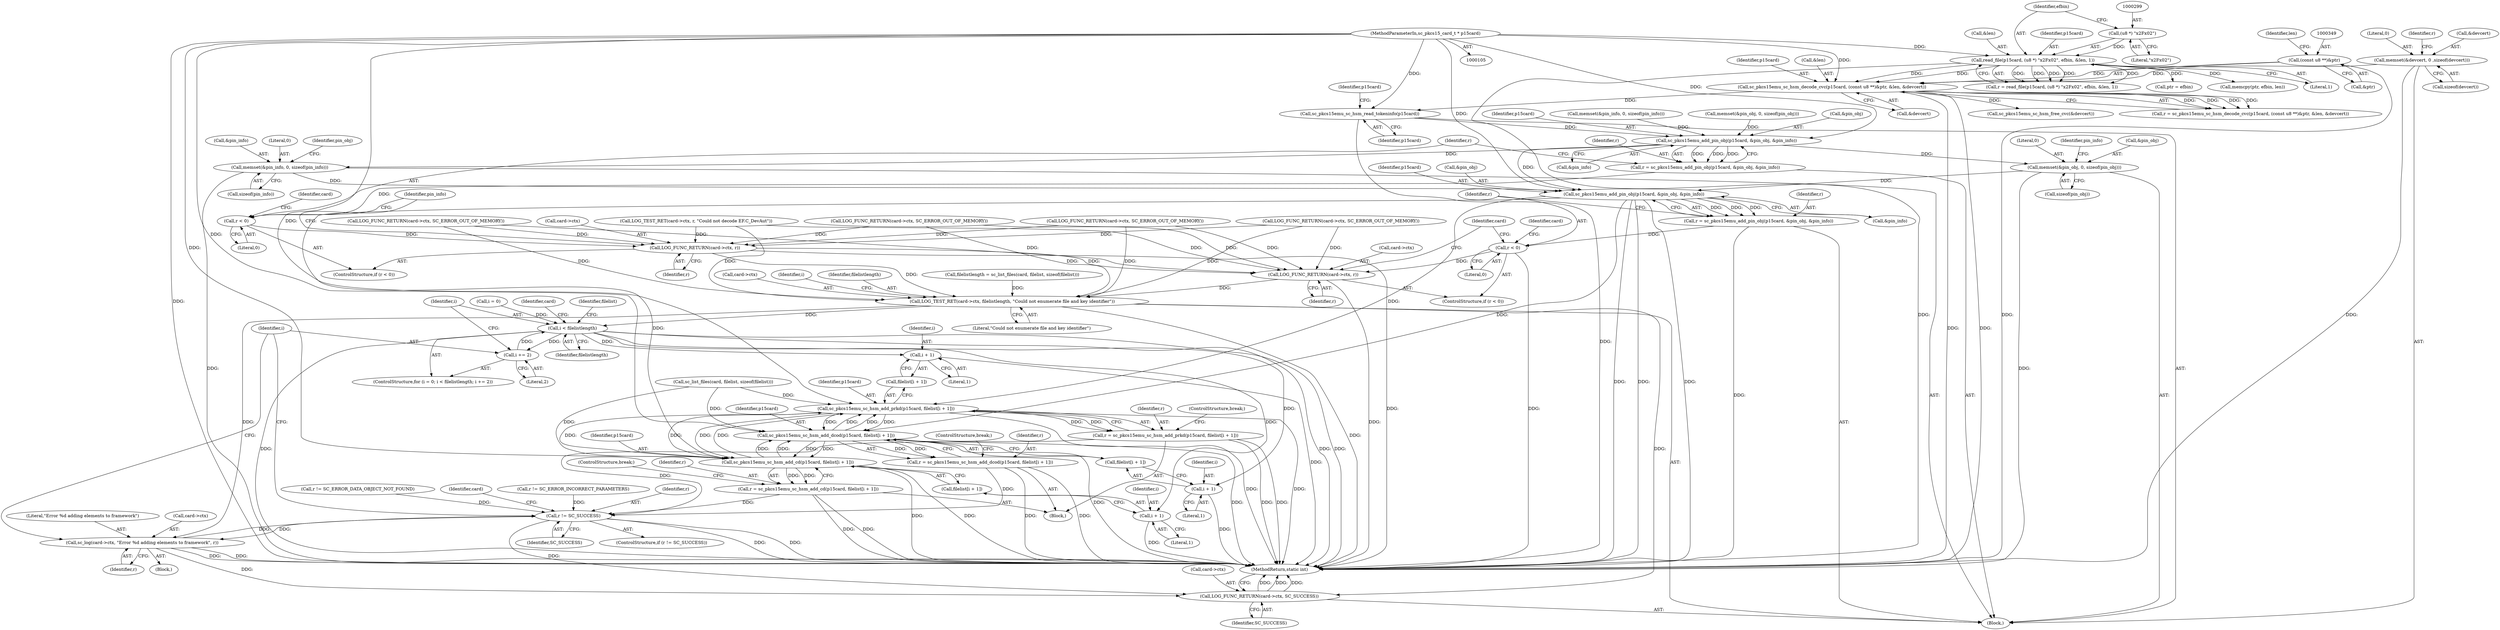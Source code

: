 digraph "0_OpenSC_360e95d45ac4123255a4c796db96337f332160ad#diff-d643a0fa169471dbf2912f4866dc49c5_6@API" {
"1000362" [label="(Call,sc_pkcs15emu_sc_hsm_read_tokeninfo(p15card))"];
"1000346" [label="(Call,sc_pkcs15emu_sc_hsm_decode_cvc(p15card, (const u8 **)&ptr, &len, &devcert))"];
"1000296" [label="(Call,read_file(p15card, (u8 *) \"\x2F\x02\", efbin, &len, 1))"];
"1000106" [label="(MethodParameterIn,sc_pkcs15_card_t * p15card)"];
"1000298" [label="(Call,(u8 *) \"\x2F\x02\")"];
"1000348" [label="(Call,(const u8 **)&ptr)"];
"1000338" [label="(Call,memset(&devcert, 0 ,sizeof(devcert)))"];
"1000752" [label="(Call,sc_pkcs15emu_add_pin_obj(p15card, &pin_obj, &pin_info))"];
"1000750" [label="(Call,r = sc_pkcs15emu_add_pin_obj(p15card, &pin_obj, &pin_info))"];
"1000759" [label="(Call,r < 0)"];
"1000762" [label="(Call,LOG_FUNC_RETURN(card->ctx, r))"];
"1000912" [label="(Call,LOG_FUNC_RETURN(card->ctx, r))"];
"1001016" [label="(Call,LOG_TEST_RET(card->ctx, filelistlength, \"Could not enumerate file and key identifier\"))"];
"1001026" [label="(Call,i < filelistlength)"];
"1001029" [label="(Call,i += 2)"];
"1001045" [label="(Call,i + 1)"];
"1001056" [label="(Call,i + 1)"];
"1001067" [label="(Call,i + 1)"];
"1001076" [label="(Call,sc_log(card->ctx, \"Error %d adding elements to framework\", r))"];
"1001072" [label="(Call,r != SC_SUCCESS)"];
"1001082" [label="(Call,LOG_FUNC_RETURN(card->ctx, SC_SUCCESS))"];
"1000767" [label="(Call,memset(&pin_info, 0, sizeof(pin_info)))"];
"1000902" [label="(Call,sc_pkcs15emu_add_pin_obj(p15card, &pin_obj, &pin_info))"];
"1000900" [label="(Call,r = sc_pkcs15emu_add_pin_obj(p15card, &pin_obj, &pin_info))"];
"1000909" [label="(Call,r < 0)"];
"1001041" [label="(Call,sc_pkcs15emu_sc_hsm_add_prkd(p15card, filelist[i + 1]))"];
"1001039" [label="(Call,r = sc_pkcs15emu_sc_hsm_add_prkd(p15card, filelist[i + 1]))"];
"1001052" [label="(Call,sc_pkcs15emu_sc_hsm_add_dcod(p15card, filelist[i + 1]))"];
"1001050" [label="(Call,r = sc_pkcs15emu_sc_hsm_add_dcod(p15card, filelist[i + 1]))"];
"1001063" [label="(Call,sc_pkcs15emu_sc_hsm_add_cd(p15card, filelist[i + 1]))"];
"1001061" [label="(Call,r = sc_pkcs15emu_sc_hsm_add_cd(p15card, filelist[i + 1]))"];
"1000773" [label="(Call,memset(&pin_obj, 0, sizeof(pin_obj)))"];
"1001017" [label="(Call,card->ctx)"];
"1000598" [label="(Call,sc_pkcs15emu_sc_hsm_free_cvc(&devcert))"];
"1001054" [label="(Call,filelist[i + 1])"];
"1000777" [label="(Call,sizeof(pin_obj))"];
"1001056" [label="(Call,i + 1)"];
"1001083" [label="(Call,card->ctx)"];
"1000297" [label="(Identifier,p15card)"];
"1001051" [label="(Identifier,r)"];
"1001080" [label="(Literal,\"Error %d adding elements to framework\")"];
"1000107" [label="(Block,)"];
"1000750" [label="(Call,r = sc_pkcs15emu_add_pin_obj(p15card, &pin_obj, &pin_info))"];
"1001050" [label="(Call,r = sc_pkcs15emu_sc_hsm_add_dcod(p15card, filelist[i + 1]))"];
"1001026" [label="(Call,i < filelistlength)"];
"1000345" [label="(Identifier,r)"];
"1000304" [label="(Literal,1)"];
"1000998" [label="(Call,r != SC_ERROR_DATA_OBJECT_NOT_FOUND)"];
"1000504" [label="(Call,LOG_FUNC_RETURN(card->ctx, SC_ERROR_OUT_OF_MEMORY))"];
"1001058" [label="(Literal,1)"];
"1000344" [label="(Call,r = sc_pkcs15emu_sc_hsm_decode_cvc(p15card, (const u8 **)&ptr, &len, &devcert))"];
"1000903" [label="(Identifier,p15card)"];
"1001076" [label="(Call,sc_log(card->ctx, \"Error %d adding elements to framework\", r))"];
"1000756" [label="(Call,&pin_info)"];
"1000909" [label="(Call,r < 0)"];
"1001047" [label="(Literal,1)"];
"1001053" [label="(Identifier,p15card)"];
"1000901" [label="(Identifier,r)"];
"1001069" [label="(Literal,1)"];
"1000771" [label="(Call,sizeof(pin_info))"];
"1000356" [label="(Call,LOG_TEST_RET(card->ctx, r, \"Could not decode EF.C_DevAut\"))"];
"1001029" [label="(Call,i += 2)"];
"1001070" [label="(ControlStructure,break;)"];
"1000300" [label="(Literal,\"\x2F\x02\")"];
"1000759" [label="(Call,r < 0)"];
"1001087" [label="(MethodReturn,static int)"];
"1001082" [label="(Call,LOG_FUNC_RETURN(card->ctx, SC_SUCCESS))"];
"1000913" [label="(Call,card->ctx)"];
"1001040" [label="(Identifier,r)"];
"1000294" [label="(Call,r = read_file(p15card, (u8 *) \"\x2F\x02\", efbin, &len, 1))"];
"1000782" [label="(Identifier,pin_info)"];
"1000339" [label="(Call,&devcert)"];
"1000904" [label="(Call,&pin_obj)"];
"1001086" [label="(Identifier,SC_SUCCESS)"];
"1000902" [label="(Call,sc_pkcs15emu_add_pin_obj(p15card, &pin_obj, &pin_info))"];
"1000761" [label="(Literal,0)"];
"1001039" [label="(Call,r = sc_pkcs15emu_sc_hsm_add_prkd(p15card, filelist[i + 1]))"];
"1000916" [label="(Identifier,r)"];
"1000767" [label="(Call,memset(&pin_info, 0, sizeof(pin_info)))"];
"1000363" [label="(Identifier,p15card)"];
"1000350" [label="(Call,&ptr)"];
"1001084" [label="(Identifier,card)"];
"1001064" [label="(Identifier,p15card)"];
"1001077" [label="(Call,card->ctx)"];
"1000769" [label="(Identifier,pin_info)"];
"1000346" [label="(Call,sc_pkcs15emu_sc_hsm_decode_cvc(p15card, (const u8 **)&ptr, &len, &devcert))"];
"1000752" [label="(Call,sc_pkcs15emu_add_pin_obj(p15card, &pin_obj, &pin_info))"];
"1001068" [label="(Identifier,i)"];
"1000770" [label="(Literal,0)"];
"1000566" [label="(Call,LOG_FUNC_RETURN(card->ctx, SC_ERROR_OUT_OF_MEMORY))"];
"1001024" [label="(Identifier,i)"];
"1001078" [label="(Identifier,card)"];
"1000906" [label="(Call,&pin_info)"];
"1000298" [label="(Call,(u8 *) \"\x2F\x02\")"];
"1001059" [label="(ControlStructure,break;)"];
"1001045" [label="(Call,i + 1)"];
"1000342" [label="(Call,sizeof(devcert))"];
"1000921" [label="(Identifier,card)"];
"1000354" [label="(Call,&devcert)"];
"1000762" [label="(Call,LOG_FUNC_RETURN(card->ctx, r))"];
"1000912" [label="(Call,LOG_FUNC_RETURN(card->ctx, r))"];
"1000352" [label="(Call,&len)"];
"1000302" [label="(Call,&len)"];
"1001041" [label="(Call,sc_pkcs15emu_sc_hsm_add_prkd(p15card, filelist[i + 1]))"];
"1001065" [label="(Call,filelist[i + 1])"];
"1000773" [label="(Call,memset(&pin_obj, 0, sizeof(pin_obj)))"];
"1000774" [label="(Call,&pin_obj)"];
"1000753" [label="(Identifier,p15card)"];
"1001001" [label="(Call,r != SC_ERROR_INCORRECT_PARAMETERS)"];
"1001030" [label="(Identifier,i)"];
"1001043" [label="(Call,filelist[i + 1])"];
"1001021" [label="(Literal,\"Could not enumerate file and key identifier\")"];
"1001046" [label="(Identifier,i)"];
"1000296" [label="(Call,read_file(p15card, (u8 *) \"\x2F\x02\", efbin, &len, 1))"];
"1000338" [label="(Call,memset(&devcert, 0 ,sizeof(devcert)))"];
"1000348" [label="(Call,(const u8 **)&ptr)"];
"1001042" [label="(Identifier,p15card)"];
"1001075" [label="(Block,)"];
"1001057" [label="(Identifier,i)"];
"1001081" [label="(Identifier,r)"];
"1000775" [label="(Identifier,pin_obj)"];
"1000758" [label="(ControlStructure,if (r < 0))"];
"1000900" [label="(Call,r = sc_pkcs15emu_add_pin_obj(p15card, &pin_obj, &pin_info))"];
"1001031" [label="(Literal,2)"];
"1001009" [label="(Call,filelistlength = sc_list_files(card, filelist, sizeof(filelist)))"];
"1000914" [label="(Identifier,card)"];
"1000766" [label="(Identifier,r)"];
"1001063" [label="(Call,sc_pkcs15emu_sc_hsm_add_cd(p15card, filelist[i + 1]))"];
"1000601" [label="(Call,memset(&pin_info, 0, sizeof(pin_info)))"];
"1001072" [label="(Call,r != SC_SUCCESS)"];
"1000768" [label="(Call,&pin_info)"];
"1000607" [label="(Call,memset(&pin_obj, 0, sizeof(pin_obj)))"];
"1000911" [label="(Literal,0)"];
"1001071" [label="(ControlStructure,if (r != SC_SUCCESS))"];
"1001035" [label="(Identifier,filelist)"];
"1001061" [label="(Call,r = sc_pkcs15emu_sc_hsm_add_cd(p15card, filelist[i + 1]))"];
"1000416" [label="(Call,LOG_FUNC_RETURN(card->ctx, SC_ERROR_OUT_OF_MEMORY))"];
"1000754" [label="(Call,&pin_obj)"];
"1000760" [label="(Identifier,r)"];
"1000751" [label="(Identifier,r)"];
"1001067" [label="(Call,i + 1)"];
"1000776" [label="(Literal,0)"];
"1000764" [label="(Identifier,card)"];
"1000525" [label="(Call,LOG_FUNC_RETURN(card->ctx, SC_ERROR_OUT_OF_MEMORY))"];
"1001052" [label="(Call,sc_pkcs15emu_sc_hsm_add_dcod(p15card, filelist[i + 1]))"];
"1000908" [label="(ControlStructure,if (r < 0))"];
"1001073" [label="(Identifier,r)"];
"1000763" [label="(Call,card->ctx)"];
"1000910" [label="(Identifier,r)"];
"1001023" [label="(Call,i = 0)"];
"1001028" [label="(Identifier,filelistlength)"];
"1000341" [label="(Literal,0)"];
"1001020" [label="(Identifier,filelistlength)"];
"1001011" [label="(Call,sc_list_files(card, filelist, sizeof(filelist)))"];
"1000301" [label="(Identifier,efbin)"];
"1001027" [label="(Identifier,i)"];
"1000347" [label="(Identifier,p15card)"];
"1000335" [label="(Call,ptr = efbin)"];
"1001062" [label="(Identifier,r)"];
"1001016" [label="(Call,LOG_TEST_RET(card->ctx, filelistlength, \"Could not enumerate file and key identifier\"))"];
"1000321" [label="(Call,memcpy(ptr, efbin, len))"];
"1001048" [label="(ControlStructure,break;)"];
"1000353" [label="(Identifier,len)"];
"1000106" [label="(MethodParameterIn,sc_pkcs15_card_t * p15card)"];
"1001074" [label="(Identifier,SC_SUCCESS)"];
"1001037" [label="(Block,)"];
"1000362" [label="(Call,sc_pkcs15emu_sc_hsm_read_tokeninfo(p15card))"];
"1001022" [label="(ControlStructure,for (i = 0; i < filelistlength; i += 2))"];
"1000368" [label="(Identifier,p15card)"];
"1000362" -> "1000107"  [label="AST: "];
"1000362" -> "1000363"  [label="CFG: "];
"1000363" -> "1000362"  [label="AST: "];
"1000368" -> "1000362"  [label="CFG: "];
"1000362" -> "1001087"  [label="DDG: "];
"1000346" -> "1000362"  [label="DDG: "];
"1000106" -> "1000362"  [label="DDG: "];
"1000362" -> "1000752"  [label="DDG: "];
"1000346" -> "1000344"  [label="AST: "];
"1000346" -> "1000354"  [label="CFG: "];
"1000347" -> "1000346"  [label="AST: "];
"1000348" -> "1000346"  [label="AST: "];
"1000352" -> "1000346"  [label="AST: "];
"1000354" -> "1000346"  [label="AST: "];
"1000344" -> "1000346"  [label="CFG: "];
"1000346" -> "1001087"  [label="DDG: "];
"1000346" -> "1001087"  [label="DDG: "];
"1000346" -> "1000344"  [label="DDG: "];
"1000346" -> "1000344"  [label="DDG: "];
"1000346" -> "1000344"  [label="DDG: "];
"1000346" -> "1000344"  [label="DDG: "];
"1000296" -> "1000346"  [label="DDG: "];
"1000296" -> "1000346"  [label="DDG: "];
"1000106" -> "1000346"  [label="DDG: "];
"1000348" -> "1000346"  [label="DDG: "];
"1000338" -> "1000346"  [label="DDG: "];
"1000346" -> "1000598"  [label="DDG: "];
"1000296" -> "1000294"  [label="AST: "];
"1000296" -> "1000304"  [label="CFG: "];
"1000297" -> "1000296"  [label="AST: "];
"1000298" -> "1000296"  [label="AST: "];
"1000301" -> "1000296"  [label="AST: "];
"1000302" -> "1000296"  [label="AST: "];
"1000304" -> "1000296"  [label="AST: "];
"1000294" -> "1000296"  [label="CFG: "];
"1000296" -> "1001087"  [label="DDG: "];
"1000296" -> "1000294"  [label="DDG: "];
"1000296" -> "1000294"  [label="DDG: "];
"1000296" -> "1000294"  [label="DDG: "];
"1000296" -> "1000294"  [label="DDG: "];
"1000296" -> "1000294"  [label="DDG: "];
"1000106" -> "1000296"  [label="DDG: "];
"1000298" -> "1000296"  [label="DDG: "];
"1000296" -> "1000321"  [label="DDG: "];
"1000296" -> "1000335"  [label="DDG: "];
"1000106" -> "1000105"  [label="AST: "];
"1000106" -> "1001087"  [label="DDG: "];
"1000106" -> "1000752"  [label="DDG: "];
"1000106" -> "1000902"  [label="DDG: "];
"1000106" -> "1001041"  [label="DDG: "];
"1000106" -> "1001052"  [label="DDG: "];
"1000106" -> "1001063"  [label="DDG: "];
"1000298" -> "1000300"  [label="CFG: "];
"1000299" -> "1000298"  [label="AST: "];
"1000300" -> "1000298"  [label="AST: "];
"1000301" -> "1000298"  [label="CFG: "];
"1000348" -> "1000350"  [label="CFG: "];
"1000349" -> "1000348"  [label="AST: "];
"1000350" -> "1000348"  [label="AST: "];
"1000353" -> "1000348"  [label="CFG: "];
"1000348" -> "1001087"  [label="DDG: "];
"1000338" -> "1000107"  [label="AST: "];
"1000338" -> "1000342"  [label="CFG: "];
"1000339" -> "1000338"  [label="AST: "];
"1000341" -> "1000338"  [label="AST: "];
"1000342" -> "1000338"  [label="AST: "];
"1000345" -> "1000338"  [label="CFG: "];
"1000338" -> "1001087"  [label="DDG: "];
"1000752" -> "1000750"  [label="AST: "];
"1000752" -> "1000756"  [label="CFG: "];
"1000753" -> "1000752"  [label="AST: "];
"1000754" -> "1000752"  [label="AST: "];
"1000756" -> "1000752"  [label="AST: "];
"1000750" -> "1000752"  [label="CFG: "];
"1000752" -> "1000750"  [label="DDG: "];
"1000752" -> "1000750"  [label="DDG: "];
"1000752" -> "1000750"  [label="DDG: "];
"1000607" -> "1000752"  [label="DDG: "];
"1000601" -> "1000752"  [label="DDG: "];
"1000752" -> "1000767"  [label="DDG: "];
"1000752" -> "1000773"  [label="DDG: "];
"1000752" -> "1000902"  [label="DDG: "];
"1000750" -> "1000107"  [label="AST: "];
"1000751" -> "1000750"  [label="AST: "];
"1000760" -> "1000750"  [label="CFG: "];
"1000750" -> "1000759"  [label="DDG: "];
"1000759" -> "1000758"  [label="AST: "];
"1000759" -> "1000761"  [label="CFG: "];
"1000760" -> "1000759"  [label="AST: "];
"1000761" -> "1000759"  [label="AST: "];
"1000764" -> "1000759"  [label="CFG: "];
"1000769" -> "1000759"  [label="CFG: "];
"1000759" -> "1000762"  [label="DDG: "];
"1000762" -> "1000758"  [label="AST: "];
"1000762" -> "1000766"  [label="CFG: "];
"1000763" -> "1000762"  [label="AST: "];
"1000766" -> "1000762"  [label="AST: "];
"1000769" -> "1000762"  [label="CFG: "];
"1000762" -> "1001087"  [label="DDG: "];
"1000356" -> "1000762"  [label="DDG: "];
"1000566" -> "1000762"  [label="DDG: "];
"1000525" -> "1000762"  [label="DDG: "];
"1000504" -> "1000762"  [label="DDG: "];
"1000416" -> "1000762"  [label="DDG: "];
"1000762" -> "1000912"  [label="DDG: "];
"1000762" -> "1001016"  [label="DDG: "];
"1000912" -> "1000908"  [label="AST: "];
"1000912" -> "1000916"  [label="CFG: "];
"1000913" -> "1000912"  [label="AST: "];
"1000916" -> "1000912"  [label="AST: "];
"1000921" -> "1000912"  [label="CFG: "];
"1000912" -> "1001087"  [label="DDG: "];
"1000356" -> "1000912"  [label="DDG: "];
"1000566" -> "1000912"  [label="DDG: "];
"1000525" -> "1000912"  [label="DDG: "];
"1000504" -> "1000912"  [label="DDG: "];
"1000416" -> "1000912"  [label="DDG: "];
"1000909" -> "1000912"  [label="DDG: "];
"1000912" -> "1001016"  [label="DDG: "];
"1001016" -> "1000107"  [label="AST: "];
"1001016" -> "1001021"  [label="CFG: "];
"1001017" -> "1001016"  [label="AST: "];
"1001020" -> "1001016"  [label="AST: "];
"1001021" -> "1001016"  [label="AST: "];
"1001024" -> "1001016"  [label="CFG: "];
"1001016" -> "1001087"  [label="DDG: "];
"1000356" -> "1001016"  [label="DDG: "];
"1000566" -> "1001016"  [label="DDG: "];
"1000525" -> "1001016"  [label="DDG: "];
"1000504" -> "1001016"  [label="DDG: "];
"1000416" -> "1001016"  [label="DDG: "];
"1001009" -> "1001016"  [label="DDG: "];
"1001016" -> "1001026"  [label="DDG: "];
"1001016" -> "1001076"  [label="DDG: "];
"1001016" -> "1001082"  [label="DDG: "];
"1001026" -> "1001022"  [label="AST: "];
"1001026" -> "1001028"  [label="CFG: "];
"1001027" -> "1001026"  [label="AST: "];
"1001028" -> "1001026"  [label="AST: "];
"1001035" -> "1001026"  [label="CFG: "];
"1001084" -> "1001026"  [label="CFG: "];
"1001026" -> "1001087"  [label="DDG: "];
"1001026" -> "1001087"  [label="DDG: "];
"1001026" -> "1001087"  [label="DDG: "];
"1001023" -> "1001026"  [label="DDG: "];
"1001029" -> "1001026"  [label="DDG: "];
"1001026" -> "1001029"  [label="DDG: "];
"1001026" -> "1001045"  [label="DDG: "];
"1001026" -> "1001056"  [label="DDG: "];
"1001026" -> "1001067"  [label="DDG: "];
"1001029" -> "1001022"  [label="AST: "];
"1001029" -> "1001031"  [label="CFG: "];
"1001030" -> "1001029"  [label="AST: "];
"1001031" -> "1001029"  [label="AST: "];
"1001027" -> "1001029"  [label="CFG: "];
"1001045" -> "1001043"  [label="AST: "];
"1001045" -> "1001047"  [label="CFG: "];
"1001046" -> "1001045"  [label="AST: "];
"1001047" -> "1001045"  [label="AST: "];
"1001043" -> "1001045"  [label="CFG: "];
"1001045" -> "1001087"  [label="DDG: "];
"1001056" -> "1001054"  [label="AST: "];
"1001056" -> "1001058"  [label="CFG: "];
"1001057" -> "1001056"  [label="AST: "];
"1001058" -> "1001056"  [label="AST: "];
"1001054" -> "1001056"  [label="CFG: "];
"1001056" -> "1001087"  [label="DDG: "];
"1001067" -> "1001065"  [label="AST: "];
"1001067" -> "1001069"  [label="CFG: "];
"1001068" -> "1001067"  [label="AST: "];
"1001069" -> "1001067"  [label="AST: "];
"1001065" -> "1001067"  [label="CFG: "];
"1001067" -> "1001087"  [label="DDG: "];
"1001076" -> "1001075"  [label="AST: "];
"1001076" -> "1001081"  [label="CFG: "];
"1001077" -> "1001076"  [label="AST: "];
"1001080" -> "1001076"  [label="AST: "];
"1001081" -> "1001076"  [label="AST: "];
"1001030" -> "1001076"  [label="CFG: "];
"1001076" -> "1001087"  [label="DDG: "];
"1001076" -> "1001087"  [label="DDG: "];
"1001076" -> "1001072"  [label="DDG: "];
"1001072" -> "1001076"  [label="DDG: "];
"1001076" -> "1001082"  [label="DDG: "];
"1001072" -> "1001071"  [label="AST: "];
"1001072" -> "1001074"  [label="CFG: "];
"1001073" -> "1001072"  [label="AST: "];
"1001074" -> "1001072"  [label="AST: "];
"1001078" -> "1001072"  [label="CFG: "];
"1001030" -> "1001072"  [label="CFG: "];
"1001072" -> "1001087"  [label="DDG: "];
"1001072" -> "1001087"  [label="DDG: "];
"1001061" -> "1001072"  [label="DDG: "];
"1001050" -> "1001072"  [label="DDG: "];
"1001039" -> "1001072"  [label="DDG: "];
"1000998" -> "1001072"  [label="DDG: "];
"1001001" -> "1001072"  [label="DDG: "];
"1001072" -> "1001082"  [label="DDG: "];
"1001082" -> "1000107"  [label="AST: "];
"1001082" -> "1001086"  [label="CFG: "];
"1001083" -> "1001082"  [label="AST: "];
"1001086" -> "1001082"  [label="AST: "];
"1001087" -> "1001082"  [label="CFG: "];
"1001082" -> "1001087"  [label="DDG: "];
"1001082" -> "1001087"  [label="DDG: "];
"1001082" -> "1001087"  [label="DDG: "];
"1000767" -> "1000107"  [label="AST: "];
"1000767" -> "1000771"  [label="CFG: "];
"1000768" -> "1000767"  [label="AST: "];
"1000770" -> "1000767"  [label="AST: "];
"1000771" -> "1000767"  [label="AST: "];
"1000775" -> "1000767"  [label="CFG: "];
"1000767" -> "1001087"  [label="DDG: "];
"1000767" -> "1000902"  [label="DDG: "];
"1000902" -> "1000900"  [label="AST: "];
"1000902" -> "1000906"  [label="CFG: "];
"1000903" -> "1000902"  [label="AST: "];
"1000904" -> "1000902"  [label="AST: "];
"1000906" -> "1000902"  [label="AST: "];
"1000900" -> "1000902"  [label="CFG: "];
"1000902" -> "1001087"  [label="DDG: "];
"1000902" -> "1001087"  [label="DDG: "];
"1000902" -> "1001087"  [label="DDG: "];
"1000902" -> "1000900"  [label="DDG: "];
"1000902" -> "1000900"  [label="DDG: "];
"1000902" -> "1000900"  [label="DDG: "];
"1000773" -> "1000902"  [label="DDG: "];
"1000902" -> "1001041"  [label="DDG: "];
"1000902" -> "1001052"  [label="DDG: "];
"1000902" -> "1001063"  [label="DDG: "];
"1000900" -> "1000107"  [label="AST: "];
"1000901" -> "1000900"  [label="AST: "];
"1000910" -> "1000900"  [label="CFG: "];
"1000900" -> "1001087"  [label="DDG: "];
"1000900" -> "1000909"  [label="DDG: "];
"1000909" -> "1000908"  [label="AST: "];
"1000909" -> "1000911"  [label="CFG: "];
"1000910" -> "1000909"  [label="AST: "];
"1000911" -> "1000909"  [label="AST: "];
"1000914" -> "1000909"  [label="CFG: "];
"1000921" -> "1000909"  [label="CFG: "];
"1000909" -> "1001087"  [label="DDG: "];
"1001041" -> "1001039"  [label="AST: "];
"1001041" -> "1001043"  [label="CFG: "];
"1001042" -> "1001041"  [label="AST: "];
"1001043" -> "1001041"  [label="AST: "];
"1001039" -> "1001041"  [label="CFG: "];
"1001041" -> "1001087"  [label="DDG: "];
"1001041" -> "1001087"  [label="DDG: "];
"1001041" -> "1001039"  [label="DDG: "];
"1001041" -> "1001039"  [label="DDG: "];
"1001063" -> "1001041"  [label="DDG: "];
"1001063" -> "1001041"  [label="DDG: "];
"1001052" -> "1001041"  [label="DDG: "];
"1001052" -> "1001041"  [label="DDG: "];
"1001011" -> "1001041"  [label="DDG: "];
"1001041" -> "1001052"  [label="DDG: "];
"1001041" -> "1001052"  [label="DDG: "];
"1001041" -> "1001063"  [label="DDG: "];
"1001041" -> "1001063"  [label="DDG: "];
"1001039" -> "1001037"  [label="AST: "];
"1001040" -> "1001039"  [label="AST: "];
"1001048" -> "1001039"  [label="CFG: "];
"1001039" -> "1001087"  [label="DDG: "];
"1001039" -> "1001087"  [label="DDG: "];
"1001052" -> "1001050"  [label="AST: "];
"1001052" -> "1001054"  [label="CFG: "];
"1001053" -> "1001052"  [label="AST: "];
"1001054" -> "1001052"  [label="AST: "];
"1001050" -> "1001052"  [label="CFG: "];
"1001052" -> "1001087"  [label="DDG: "];
"1001052" -> "1001087"  [label="DDG: "];
"1001052" -> "1001050"  [label="DDG: "];
"1001052" -> "1001050"  [label="DDG: "];
"1001063" -> "1001052"  [label="DDG: "];
"1001063" -> "1001052"  [label="DDG: "];
"1001011" -> "1001052"  [label="DDG: "];
"1001052" -> "1001063"  [label="DDG: "];
"1001052" -> "1001063"  [label="DDG: "];
"1001050" -> "1001037"  [label="AST: "];
"1001051" -> "1001050"  [label="AST: "];
"1001059" -> "1001050"  [label="CFG: "];
"1001050" -> "1001087"  [label="DDG: "];
"1001050" -> "1001087"  [label="DDG: "];
"1001063" -> "1001061"  [label="AST: "];
"1001063" -> "1001065"  [label="CFG: "];
"1001064" -> "1001063"  [label="AST: "];
"1001065" -> "1001063"  [label="AST: "];
"1001061" -> "1001063"  [label="CFG: "];
"1001063" -> "1001087"  [label="DDG: "];
"1001063" -> "1001087"  [label="DDG: "];
"1001063" -> "1001061"  [label="DDG: "];
"1001063" -> "1001061"  [label="DDG: "];
"1001011" -> "1001063"  [label="DDG: "];
"1001061" -> "1001037"  [label="AST: "];
"1001062" -> "1001061"  [label="AST: "];
"1001070" -> "1001061"  [label="CFG: "];
"1001061" -> "1001087"  [label="DDG: "];
"1001061" -> "1001087"  [label="DDG: "];
"1000773" -> "1000107"  [label="AST: "];
"1000773" -> "1000777"  [label="CFG: "];
"1000774" -> "1000773"  [label="AST: "];
"1000776" -> "1000773"  [label="AST: "];
"1000777" -> "1000773"  [label="AST: "];
"1000782" -> "1000773"  [label="CFG: "];
"1000773" -> "1001087"  [label="DDG: "];
}

